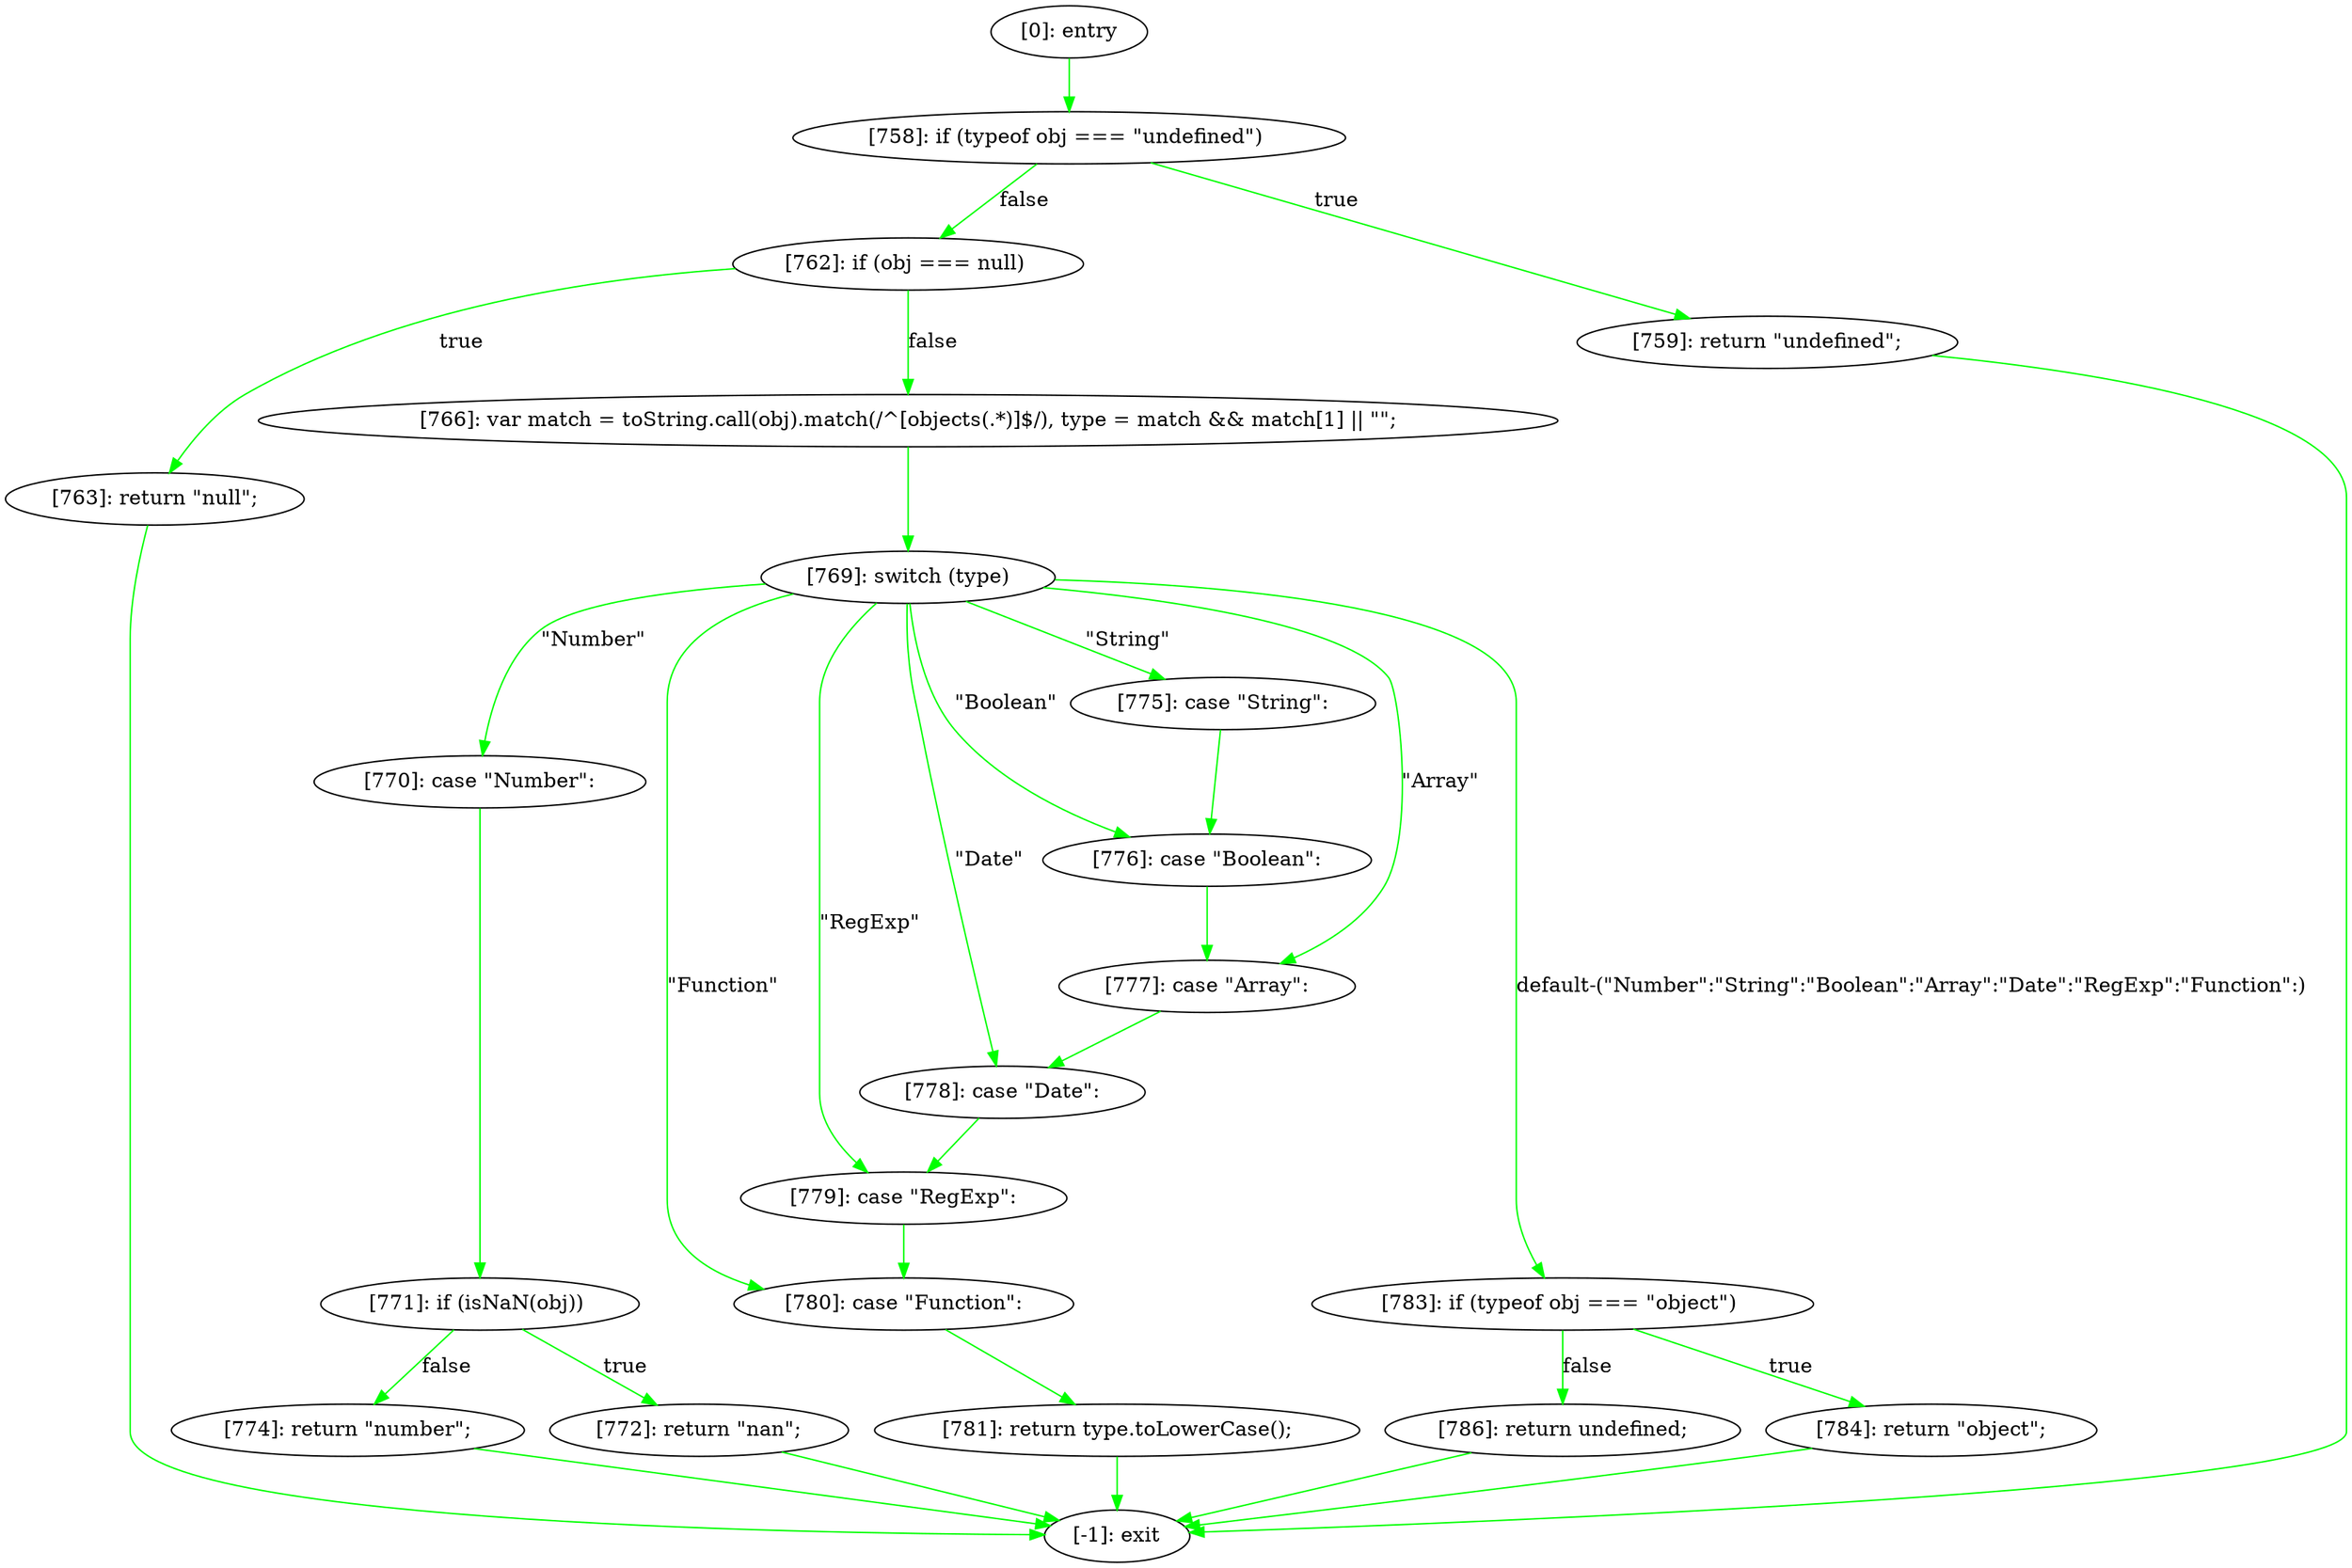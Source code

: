digraph {
"0" [label="[784]: return \"object\";\n"] 
"1" [label="[783]: if (typeof obj === \"object\") "] 
"2" [label="[775]: case \"String\":\n"] 
"3" [label="[758]: if (typeof obj === \"undefined\") "] 
"4" [label="[786]: return undefined;\n"] 
"5" [label="[778]: case \"Date\":\n"] 
"6" [label="[769]: switch (type)"] 
"7" [label="[770]: case \"Number\":\n"] 
"8" [label="[762]: if (obj === null) "] 
"9" [label="[776]: case \"Boolean\":\n"] 
"10" [label="[766]: var match = toString.call(obj).match(/^\[object\s(.*)\]$/), type = match && match[1] || \"\";\n"] 
"11" [label="[777]: case \"Array\":\n"] 
"12" [label="[759]: return \"undefined\";\n"] 
"13" [label="[-1]: exit"] 
"14" [label="[781]: return type.toLowerCase();\n"] 
"15" [label="[774]: return \"number\";\n"] 
"16" [label="[0]: entry"] 
"17" [label="[780]: case \"Function\":\n"] 
"18" [label="[763]: return \"null\";\n"] 
"19" [label="[779]: case \"RegExp\":\n"] 
"20" [label="[772]: return \"nan\";\n"] 
"21" [label="[771]: if (isNaN(obj)) "] 
"0" -> "13" [label="" color="green"] 
"1" -> "0" [label="true" color="green"] 
"1" -> "4" [label="false" color="green"] 
"2" -> "9" [label="" color="green"] 
"3" -> "12" [label="true" color="green"] 
"3" -> "8" [label="false" color="green"] 
"4" -> "13" [label="" color="green"] 
"5" -> "19" [label="" color="green"] 
"6" -> "7" [label="\"Number\"" color="green"] 
"6" -> "2" [label="\"String\"" color="green"] 
"6" -> "9" [label="\"Boolean\"" color="green"] 
"6" -> "11" [label="\"Array\"" color="green"] 
"6" -> "5" [label="\"Date\"" color="green"] 
"6" -> "19" [label="\"RegExp\"" color="green"] 
"6" -> "17" [label="\"Function\"" color="green"] 
"6" -> "1" [label="default-(\"Number\":\"String\":\"Boolean\":\"Array\":\"Date\":\"RegExp\":\"Function\":)" color="green"] 
"7" -> "21" [label="" color="green"] 
"8" -> "18" [label="true" color="green"] 
"8" -> "10" [label="false" color="green"] 
"9" -> "11" [label="" color="green"] 
"10" -> "6" [label="" color="green"] 
"11" -> "5" [label="" color="green"] 
"12" -> "13" [label="" color="green"] 
"14" -> "13" [label="" color="green"] 
"15" -> "13" [label="" color="green"] 
"16" -> "3" [label="" color="green"] 
"17" -> "14" [label="" color="green"] 
"18" -> "13" [label="" color="green"] 
"19" -> "17" [label="" color="green"] 
"20" -> "13" [label="" color="green"] 
"21" -> "20" [label="true" color="green"] 
"21" -> "15" [label="false" color="green"] 
}
